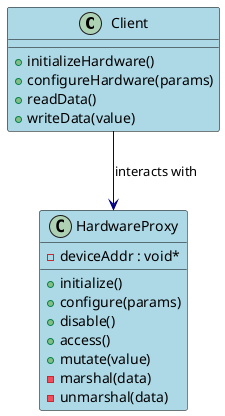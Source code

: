 @startuml ClassDiagram

skinparam class {
    BackgroundColor LightBlue
    ArrowColor Navy
    BorderColor Black
}

class Client {
    + initializeHardware()
    + configureHardware(params)
    + readData()
    + writeData(value)
}

class HardwareProxy {
    + initialize()
    + configure(params)
    + disable()
    + access()
    + mutate(value)
    - marshal(data)
    - unmarshal(data)
    - deviceAddr : void*
}

Client --> HardwareProxy : interacts with

@enduml
